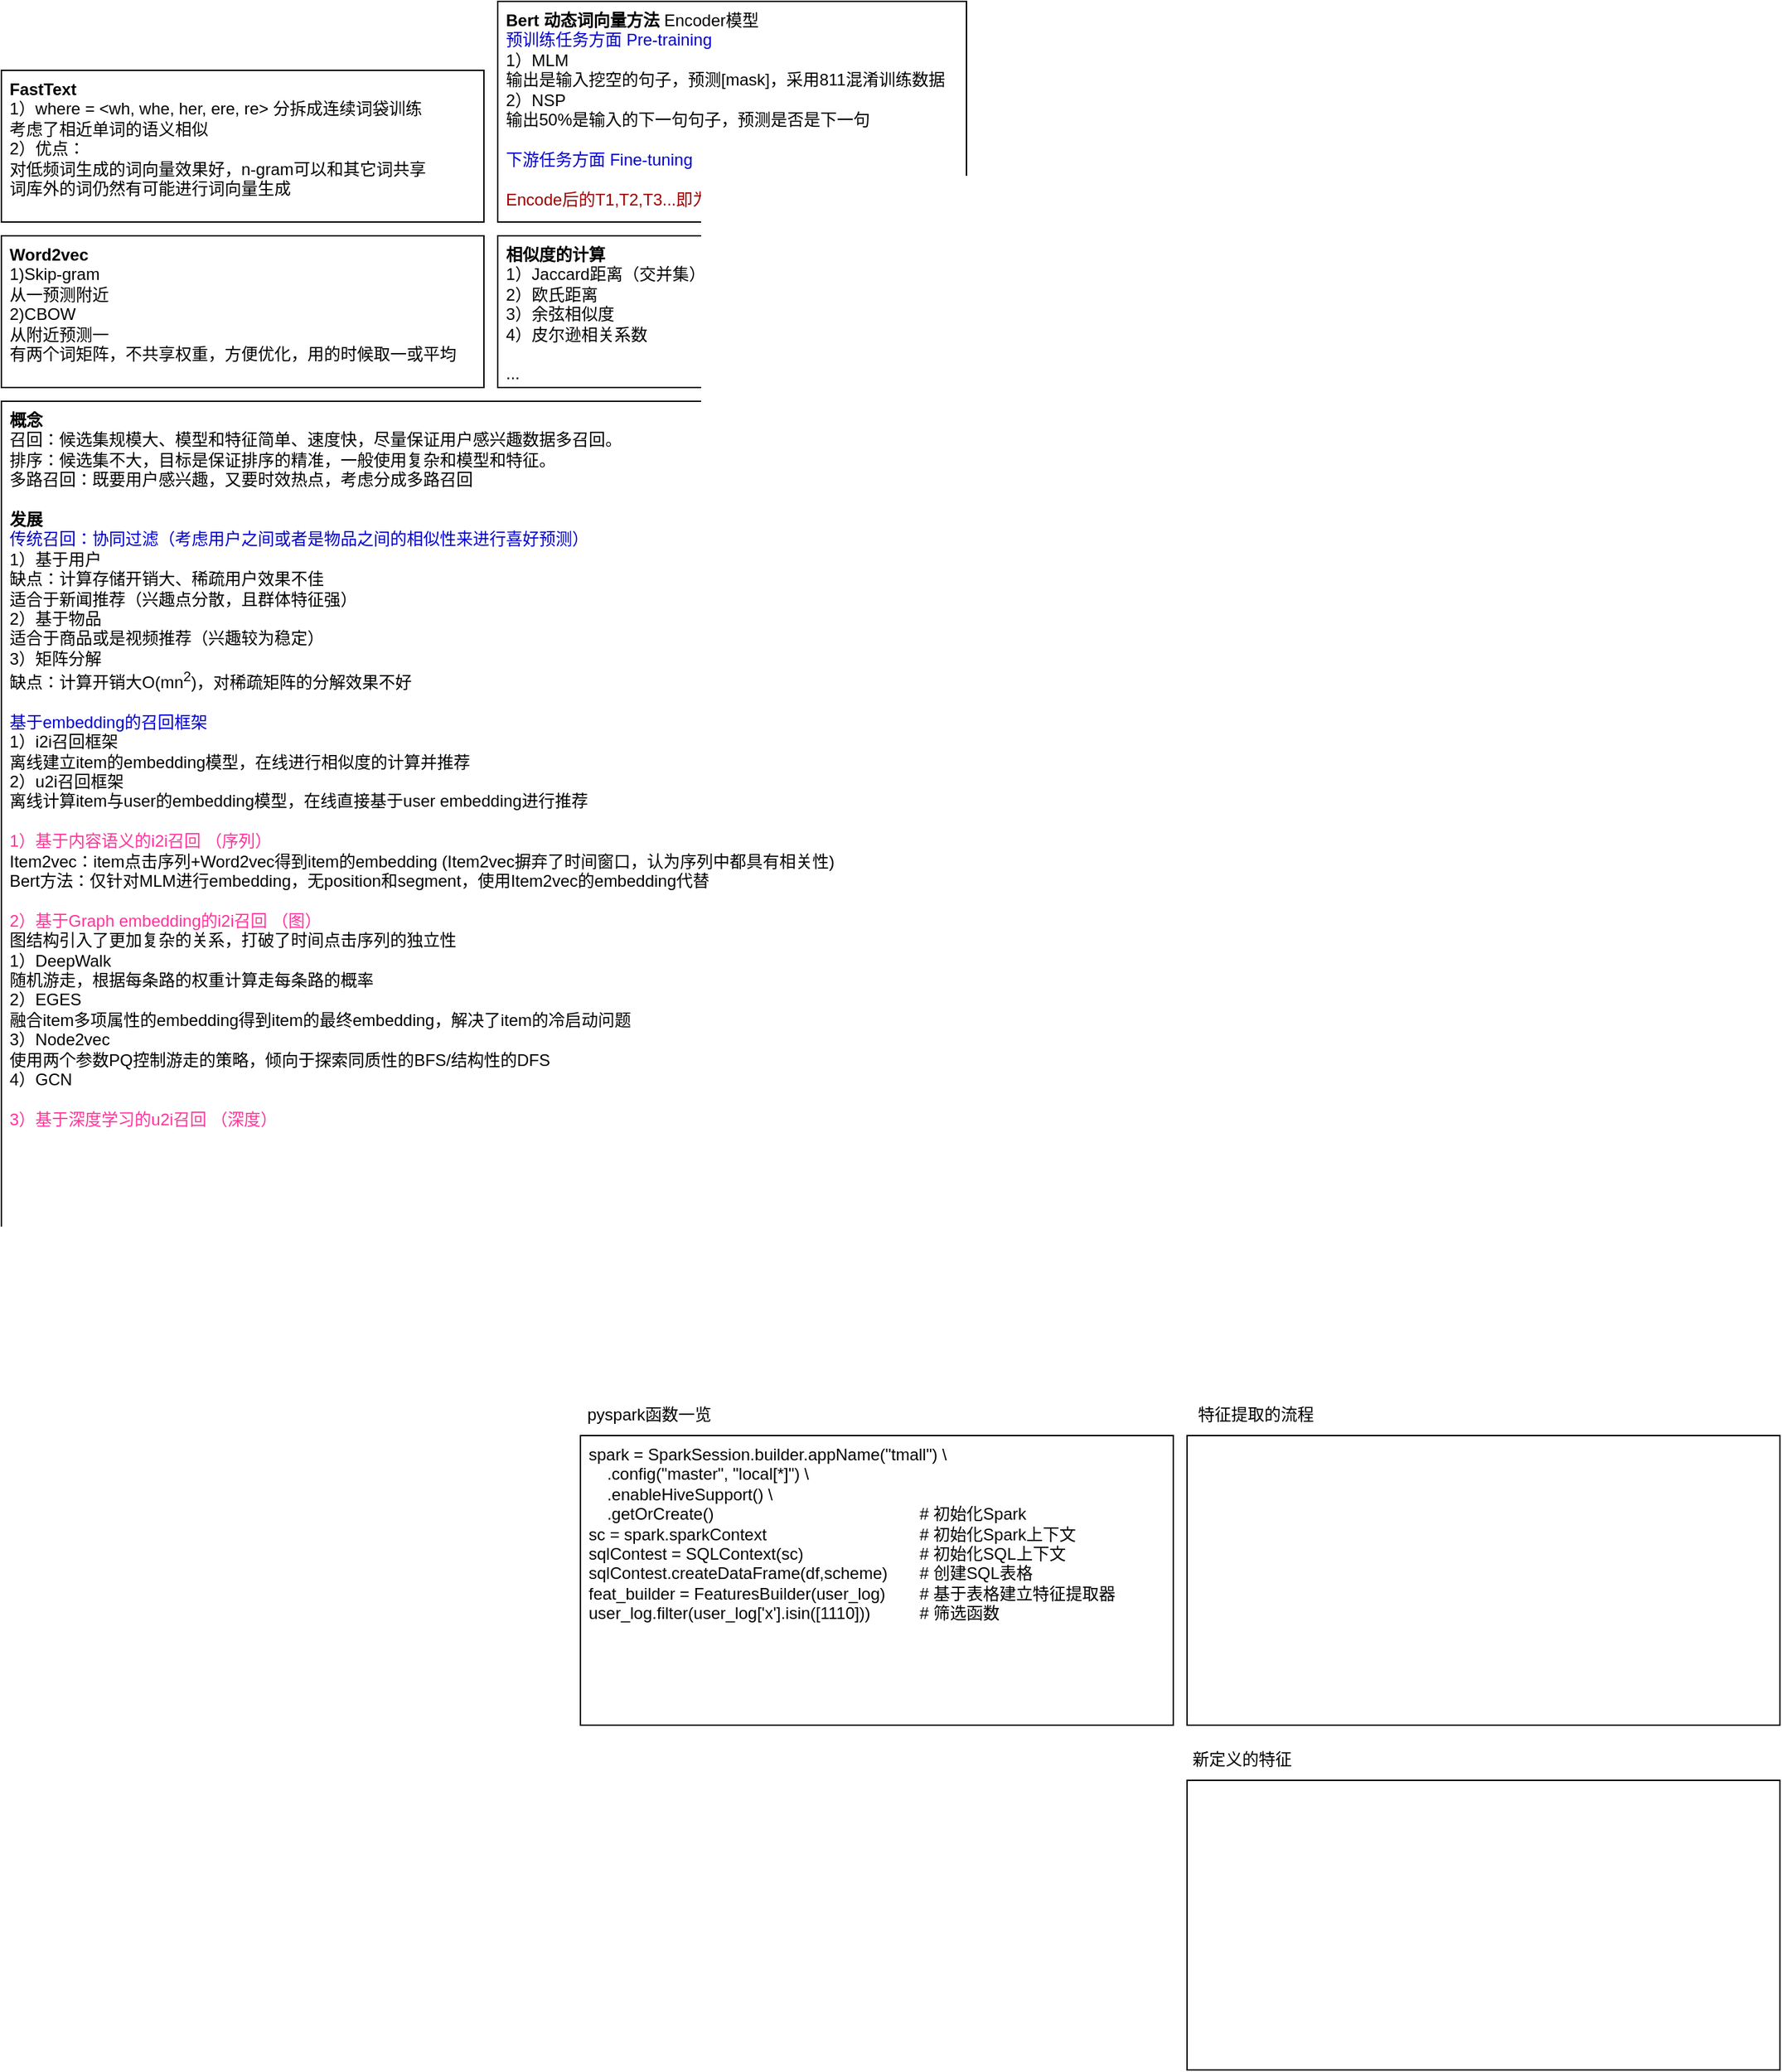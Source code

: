 <mxfile version="24.7.6">
  <diagram name="第 1 页" id="36jbz5RrVT9zZQwFr1fX">
    <mxGraphModel dx="1592" dy="2033" grid="1" gridSize="10" guides="1" tooltips="1" connect="1" arrows="1" fold="1" page="0" pageScale="1" pageWidth="827" pageHeight="1169" math="0" shadow="0">
      <root>
        <mxCell id="0" />
        <mxCell id="1" parent="0" />
        <mxCell id="ATmWsD3FDVk_h2czRpAP-1" value="&lt;div&gt;spark = SparkSession.builder&lt;span style=&quot;background-color: initial;&quot;&gt;.appName(&quot;tmall&quot;) \&lt;/span&gt;&lt;/div&gt;&lt;div&gt;&amp;nbsp; &amp;nbsp; .config(&quot;master&quot;, &quot;local[*]&quot;) \&lt;/div&gt;&lt;div&gt;&amp;nbsp; &amp;nbsp; .enableHiveSupport() \&lt;/div&gt;&lt;div&gt;&amp;nbsp; &amp;nbsp; .getOrCreate()&lt;span style=&quot;white-space: pre;&quot;&gt;&#x9;&lt;/span&gt;&lt;span style=&quot;white-space: pre;&quot;&gt;&#x9;&lt;/span&gt;&lt;span style=&quot;white-space: pre;&quot;&gt;&#x9;&lt;/span&gt;&lt;span style=&quot;white-space: pre;&quot;&gt;&#x9;&lt;/span&gt;&lt;span style=&quot;white-space: pre;&quot;&gt;&#x9;&lt;span style=&quot;white-space: pre;&quot;&gt;&#x9;&lt;/span&gt;&lt;/span&gt;# 初始化Spark&lt;/div&gt;&lt;div&gt;sc = spark.sparkContext&lt;span style=&quot;white-space: pre;&quot;&gt;&#x9;&lt;/span&gt;&lt;span style=&quot;white-space: pre;&quot;&gt;&#x9;&lt;/span&gt;&lt;span style=&quot;white-space: pre;&quot;&gt;&#x9;&lt;/span&gt;&lt;span style=&quot;white-space: pre;&quot;&gt;&#x9;&lt;span style=&quot;white-space: pre;&quot;&gt;&#x9;&lt;/span&gt;&lt;/span&gt;# 初始化Spark上下文&lt;br&gt;&lt;/div&gt;&lt;div&gt;sqlContest = SQLContext(sc)&lt;span style=&quot;white-space: pre;&quot;&gt;&#x9;&lt;/span&gt;&lt;span style=&quot;white-space: pre;&quot;&gt;&#x9;&lt;/span&gt;&lt;span style=&quot;white-space: pre;&quot;&gt;&#x9;&lt;span style=&quot;white-space: pre;&quot;&gt;&#x9;&lt;/span&gt;&lt;/span&gt;# 初始化SQL上下文&lt;br&gt;&lt;/div&gt;&lt;div&gt;sqlContest.createDataFrame(df,scheme)&lt;span style=&quot;white-space: pre;&quot;&gt;&#x9;&lt;/span&gt;# 创建SQL表格&lt;br&gt;&lt;/div&gt;&lt;div&gt;feat_builder = FeaturesBuilder(user_log)&lt;span style=&quot;white-space: pre;&quot;&gt;&#x9;&lt;/span&gt;# 基于表格建立特征提取器&lt;br&gt;&lt;/div&gt;&lt;div&gt;user_log.filter(user_log[&#39;x&#39;].isin([1110]))&lt;span style=&quot;white-space: pre;&quot;&gt;&#x9;&lt;/span&gt;&lt;span style=&quot;white-space: pre;&quot;&gt;&#x9;&lt;/span&gt;# 筛选函数&lt;br&gt;&lt;/div&gt;&lt;div&gt;&lt;br&gt;&lt;/div&gt;&lt;div&gt;&lt;br&gt;&lt;/div&gt;" style="rounded=0;whiteSpace=wrap;html=1;align=left;verticalAlign=top;spacingLeft=4;" vertex="1" parent="1">
          <mxGeometry x="-220" y="-170" width="430" height="210" as="geometry" />
        </mxCell>
        <mxCell id="ATmWsD3FDVk_h2czRpAP-2" value="pyspark函数一览" style="text;html=1;align=center;verticalAlign=middle;whiteSpace=wrap;rounded=0;" vertex="1" parent="1">
          <mxGeometry x="-220" y="-200" width="100" height="30" as="geometry" />
        </mxCell>
        <mxCell id="ATmWsD3FDVk_h2czRpAP-3" value="&lt;div&gt;&lt;br&gt;&lt;/div&gt;" style="rounded=0;whiteSpace=wrap;html=1;align=left;verticalAlign=top;spacingLeft=4;" vertex="1" parent="1">
          <mxGeometry x="220" y="-170" width="430" height="210" as="geometry" />
        </mxCell>
        <mxCell id="ATmWsD3FDVk_h2czRpAP-4" value="特征提取的流程" style="text;html=1;align=center;verticalAlign=middle;whiteSpace=wrap;rounded=0;" vertex="1" parent="1">
          <mxGeometry x="220" y="-200" width="100" height="30" as="geometry" />
        </mxCell>
        <mxCell id="ATmWsD3FDVk_h2czRpAP-5" value="新定义的特征" style="text;html=1;align=center;verticalAlign=middle;whiteSpace=wrap;rounded=0;" vertex="1" parent="1">
          <mxGeometry x="220" y="50" width="80" height="30" as="geometry" />
        </mxCell>
        <mxCell id="ATmWsD3FDVk_h2czRpAP-6" value="&lt;div&gt;&lt;br&gt;&lt;/div&gt;" style="rounded=0;whiteSpace=wrap;html=1;align=left;verticalAlign=top;spacingLeft=4;" vertex="1" parent="1">
          <mxGeometry x="220" y="80" width="430" height="210" as="geometry" />
        </mxCell>
        <mxCell id="ATmWsD3FDVk_h2czRpAP-8" value="&lt;div&gt;&lt;b&gt;概念&lt;/b&gt;&lt;/div&gt;&lt;div&gt;召回：候选集规模大、模型和特征简单、速度快，尽量保证用户感兴趣数据多召回。&lt;/div&gt;&lt;div&gt;排序：候选集不大，目标是保证排序的精准，一般使用复杂和模型和特征。&lt;/div&gt;&lt;div&gt;多路召回：既要用户感兴趣，又要时效热点，考虑分成多路召回&lt;/div&gt;&lt;div&gt;&lt;br&gt;&lt;/div&gt;&lt;div&gt;&lt;b&gt;发展&lt;/b&gt;&lt;/div&gt;&lt;div&gt;&lt;font color=&quot;#0000cc&quot;&gt;传统召回：协同过滤（考虑用户之间或者是物品之间的相似性来进行喜好预测）&lt;/font&gt;&lt;/div&gt;&lt;div&gt;1）基于用户&lt;/div&gt;&lt;div&gt;缺点：计算存储开销大、稀疏用户效果不佳&lt;/div&gt;&lt;div&gt;适合于新闻推荐（兴趣点分散，且群体特征强）&lt;/div&gt;&lt;div&gt;2）基于物品&lt;/div&gt;&lt;div&gt;适合于商品或是视频推荐（兴趣较为稳定）&lt;/div&gt;&lt;div&gt;3）矩阵分解&lt;br&gt;&lt;/div&gt;&lt;div&gt;缺点：计算开销大O(mn&lt;sup&gt;2&lt;/sup&gt;)，对稀疏矩阵的分解效果不好&lt;/div&gt;&lt;div&gt;&lt;br&gt;&lt;/div&gt;&lt;div&gt;&lt;font color=&quot;#0000cc&quot;&gt;基于embedding的召回框架&lt;/font&gt;&lt;/div&gt;&lt;div&gt;1）i2i召回框架&lt;/div&gt;&lt;div&gt;离线建立item的embedding模型，在线进行相似度的计算并推荐&lt;/div&gt;&lt;div&gt;2）u2i召回框架&lt;/div&gt;&lt;div&gt;离线计算item与user的&lt;span style=&quot;background-color: initial;&quot;&gt;embedding模型，在线直接基于user&amp;nbsp;&lt;/span&gt;&lt;span style=&quot;background-color: initial;&quot;&gt;embedding进行推荐&lt;/span&gt;&lt;/div&gt;&lt;div&gt;&lt;br&gt;&lt;/div&gt;&lt;div&gt;&lt;font color=&quot;#ff3399&quot;&gt;1）基于内容语义的i2i召回 （序列）&lt;/font&gt;&lt;/div&gt;&lt;div&gt;Item2vec：item点击序列+Word2vec得到item的embedding (&lt;span style=&quot;background-color: initial;&quot;&gt;Item2vec&lt;/span&gt;&lt;span style=&quot;background-color: initial;&quot;&gt;摒弃了时间窗口，认为序列中都具有相关性)&lt;/span&gt;&lt;/div&gt;&lt;div&gt;&lt;span style=&quot;background-color: initial;&quot;&gt;Bert方法：仅针对MLM进行embedding，无position和segment，使用&lt;/span&gt;&lt;span style=&quot;background-color: initial;&quot;&gt;Item2vec的embedding代替&lt;/span&gt;&lt;/div&gt;&lt;div&gt;&lt;span style=&quot;background-color: initial;&quot;&gt;&lt;br&gt;&lt;/span&gt;&lt;/div&gt;&lt;div&gt;&lt;span style=&quot;background-color: initial;&quot;&gt;&lt;font color=&quot;#ff3399&quot;&gt;2）基于Graph embedding的i2i召回 （图）&lt;/font&gt;&lt;/span&gt;&lt;/div&gt;&lt;div&gt;&lt;span style=&quot;background-color: initial;&quot;&gt;图结构引入了更加复杂的关系，打破了时间点击序列的独立性&lt;/span&gt;&lt;/div&gt;&lt;div&gt;&lt;span style=&quot;background-color: initial;&quot;&gt;1）DeepWalk&lt;/span&gt;&lt;br&gt;&lt;/div&gt;&lt;div&gt;随机游走，根据每条路的权重计算走每条路的概率&lt;/div&gt;&lt;div&gt;&lt;span style=&quot;background-color: initial;&quot;&gt;2）EGES&lt;/span&gt;&lt;/div&gt;&lt;div&gt;&lt;span style=&quot;background-color: initial;&quot;&gt;融合item多项属性的embedding得到item的最终embedding，解决了item的冷启动问题&lt;/span&gt;&lt;/div&gt;&lt;div&gt;3）Node2vec&lt;/div&gt;&lt;div&gt;使用两个参数PQ控制游走的策略，倾向于探索同质性的BFS/结构性的DFS&lt;/div&gt;&lt;div&gt;4）GCN&lt;/div&gt;&lt;div&gt;&lt;br&gt;&lt;/div&gt;&lt;div&gt;&lt;span style=&quot;color: rgb(255, 51, 153);&quot;&gt;3）基于深度学习的u2i召回 （深度）&lt;/span&gt;&lt;br&gt;&lt;/div&gt;" style="rounded=0;whiteSpace=wrap;html=1;align=left;verticalAlign=top;spacingLeft=4;" vertex="1" parent="1">
          <mxGeometry x="-640" y="-920" width="700" height="700" as="geometry" />
        </mxCell>
        <mxCell id="ATmWsD3FDVk_h2czRpAP-10" value="&lt;div&gt;&lt;b&gt;相似度的计算&lt;/b&gt;&lt;/div&gt;&lt;div&gt;1）Jaccard距离（交并集）&lt;/div&gt;&lt;div&gt;2）欧氏距离&lt;/div&gt;&lt;div&gt;3）余弦相似度&lt;/div&gt;&lt;div&gt;4）皮尔逊相关系数&lt;/div&gt;&lt;div&gt;&lt;br&gt;&lt;/div&gt;&lt;div&gt;...&lt;/div&gt;" style="rounded=0;whiteSpace=wrap;html=1;align=left;verticalAlign=top;spacingLeft=4;" vertex="1" parent="1">
          <mxGeometry x="-280" y="-1040" width="340" height="110" as="geometry" />
        </mxCell>
        <mxCell id="ATmWsD3FDVk_h2czRpAP-11" value="&lt;b&gt;Word2vec&lt;/b&gt;&lt;div&gt;1)Skip-gram&lt;/div&gt;&lt;div&gt;从一预测附近&lt;/div&gt;&lt;div&gt;2)CBOW&lt;/div&gt;&lt;div&gt;从附近预测一&lt;/div&gt;&lt;div&gt;有两个词矩阵，不共享权重，方便优化，用的时候取一或平均&lt;/div&gt;" style="rounded=0;whiteSpace=wrap;html=1;align=left;verticalAlign=top;spacingLeft=4;" vertex="1" parent="1">
          <mxGeometry x="-640" y="-1040" width="350" height="110" as="geometry" />
        </mxCell>
        <mxCell id="ATmWsD3FDVk_h2czRpAP-13" value="&lt;b&gt;FastText&lt;/b&gt;&lt;br&gt;&lt;div&gt;1）where = &amp;lt;wh, whe, her, ere, re&amp;gt; 分拆成连续词袋训练&lt;/div&gt;&lt;div&gt;考虑了相近单词的语义相似&lt;/div&gt;&lt;div&gt;2）优点：&lt;/div&gt;&lt;div&gt;对低频词生成的词向量效果好，n-gram可以和其它词共享&lt;br&gt;&lt;/div&gt;&lt;div&gt;词库外的词仍然有可能进行词向量生成&lt;/div&gt;" style="rounded=0;whiteSpace=wrap;html=1;align=left;verticalAlign=top;spacingLeft=4;" vertex="1" parent="1">
          <mxGeometry x="-640" y="-1160" width="350" height="110" as="geometry" />
        </mxCell>
        <mxCell id="ATmWsD3FDVk_h2czRpAP-14" value="&lt;b&gt;Bert 动态词向量方法&amp;nbsp;&lt;/b&gt;Encoder模型&lt;br&gt;&lt;div&gt;&lt;font color=&quot;#0000cc&quot;&gt;预训练任务方面 Pre-training&lt;/font&gt;&lt;/div&gt;&lt;div&gt;1）MLM&lt;/div&gt;&lt;div&gt;输出是输入挖空的句子，&lt;span style=&quot;background-color: initial;&quot;&gt;预测[mask]，采用811混淆训练数据&lt;/span&gt;&lt;/div&gt;&lt;div&gt;2）NSP&lt;/div&gt;&lt;div&gt;输出50%是输入的下一句句子，预测是否是下一句&lt;/div&gt;&lt;div&gt;&lt;br&gt;&lt;/div&gt;&lt;div&gt;&lt;font color=&quot;#0000cc&quot;&gt;下游任务方面 Fine-tuning&lt;/font&gt;&lt;/div&gt;&lt;div&gt;&lt;font color=&quot;#0000cc&quot;&gt;&lt;br&gt;&lt;/font&gt;&lt;/div&gt;&lt;div&gt;&lt;font color=&quot;#990000&quot;&gt;Encode后的T1,T2,T3...即为所需的句子embedding（Token）&lt;/font&gt;&lt;/div&gt;" style="rounded=0;whiteSpace=wrap;html=1;align=left;verticalAlign=top;spacingLeft=4;" vertex="1" parent="1">
          <mxGeometry x="-280" y="-1210" width="340" height="160" as="geometry" />
        </mxCell>
      </root>
    </mxGraphModel>
  </diagram>
</mxfile>

